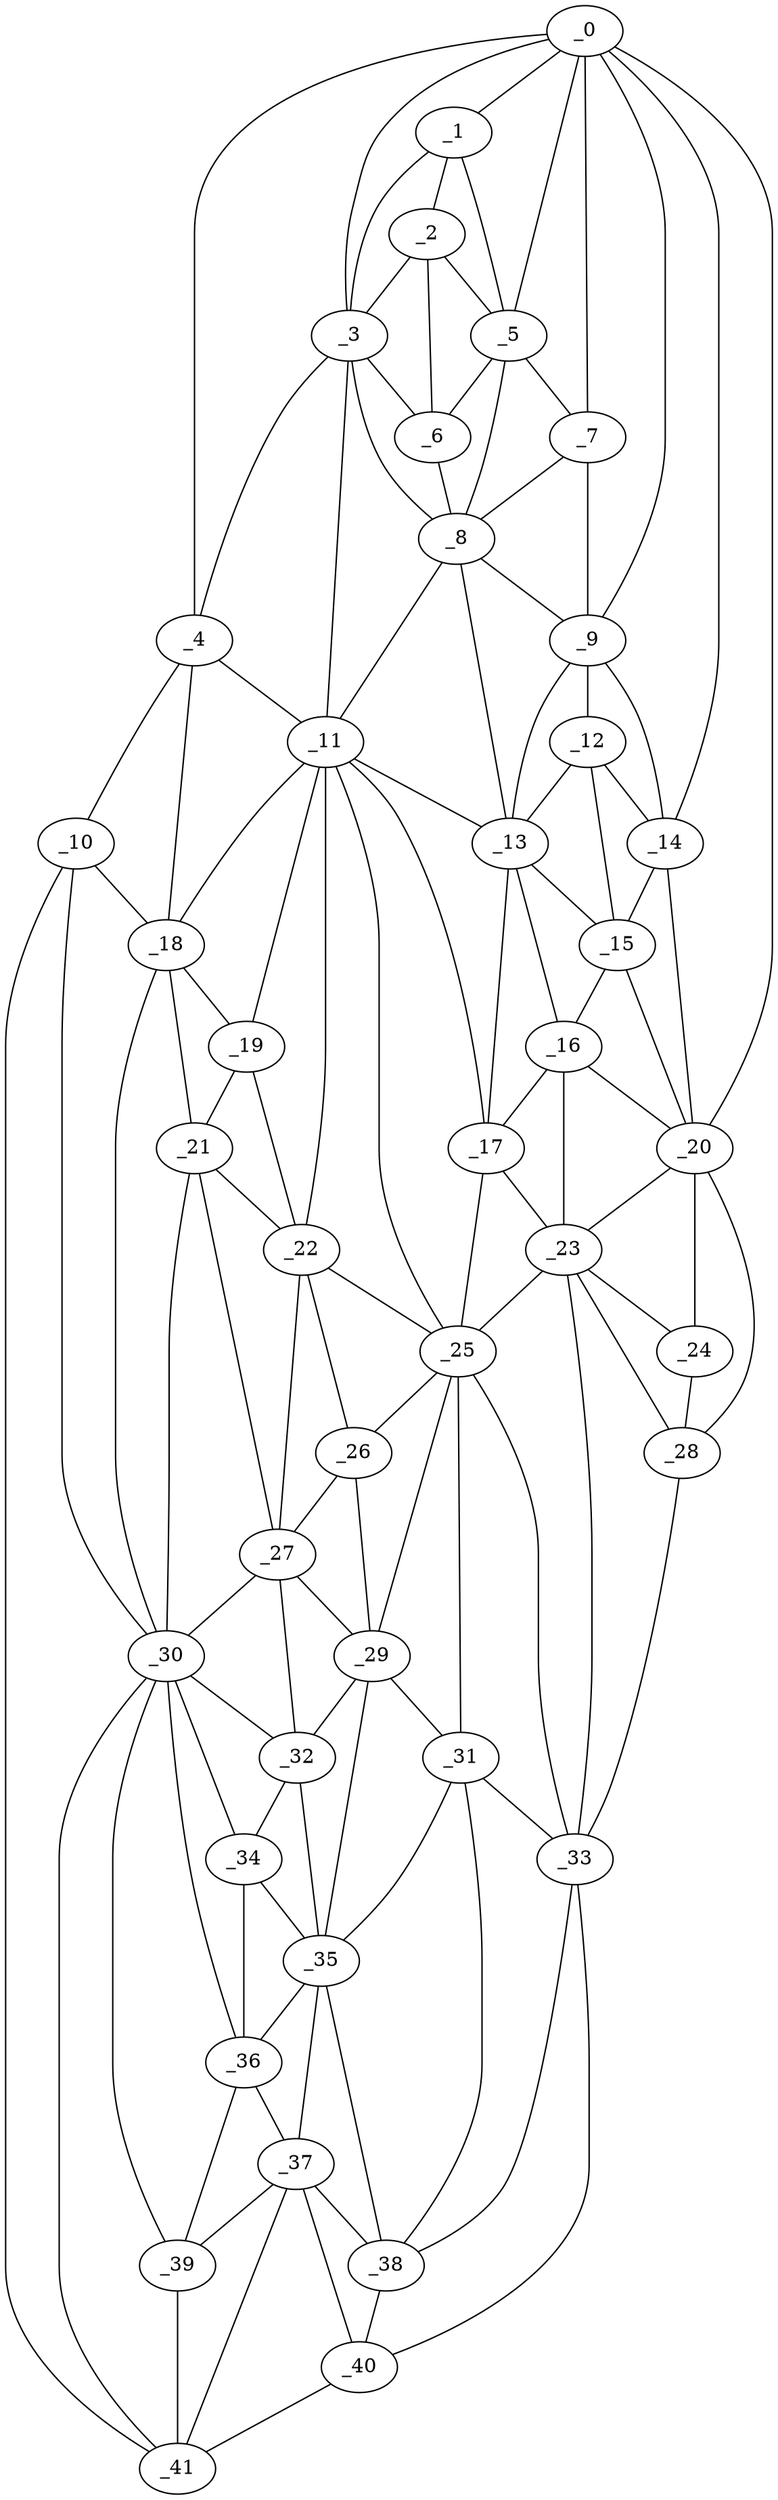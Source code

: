 graph "obj46__245.gxl" {
	_0	 [x=5,
		y=35];
	_1	 [x=15,
		y=40];
	_0 -- _1	 [valence=1];
	_3	 [x=25,
		y=57];
	_0 -- _3	 [valence=2];
	_4	 [x=25,
		y=81];
	_0 -- _4	 [valence=1];
	_5	 [x=30,
		y=37];
	_0 -- _5	 [valence=2];
	_7	 [x=40,
		y=35];
	_0 -- _7	 [valence=2];
	_9	 [x=49,
		y=33];
	_0 -- _9	 [valence=1];
	_14	 [x=60,
		y=32];
	_0 -- _14	 [valence=2];
	_20	 [x=70,
		y=31];
	_0 -- _20	 [valence=1];
	_2	 [x=25,
		y=41];
	_1 -- _2	 [valence=2];
	_1 -- _3	 [valence=1];
	_1 -- _5	 [valence=2];
	_2 -- _3	 [valence=2];
	_2 -- _5	 [valence=2];
	_6	 [x=31,
		y=41];
	_2 -- _6	 [valence=2];
	_3 -- _4	 [valence=2];
	_3 -- _6	 [valence=1];
	_8	 [x=40,
		y=39];
	_3 -- _8	 [valence=2];
	_11	 [x=54,
		y=68];
	_3 -- _11	 [valence=1];
	_10	 [x=51,
		y=105];
	_4 -- _10	 [valence=1];
	_4 -- _11	 [valence=2];
	_18	 [x=64,
		y=91];
	_4 -- _18	 [valence=1];
	_5 -- _6	 [valence=2];
	_5 -- _7	 [valence=2];
	_5 -- _8	 [valence=2];
	_6 -- _8	 [valence=1];
	_7 -- _8	 [valence=1];
	_7 -- _9	 [valence=1];
	_8 -- _9	 [valence=2];
	_8 -- _11	 [valence=2];
	_13	 [x=57,
		y=44];
	_8 -- _13	 [valence=1];
	_12	 [x=56,
		y=33];
	_9 -- _12	 [valence=2];
	_9 -- _13	 [valence=2];
	_9 -- _14	 [valence=2];
	_10 -- _18	 [valence=2];
	_30	 [x=90,
		y=96];
	_10 -- _30	 [valence=1];
	_41	 [x=126,
		y=92];
	_10 -- _41	 [valence=1];
	_11 -- _13	 [valence=2];
	_17	 [x=61,
		y=52];
	_11 -- _17	 [valence=1];
	_11 -- _18	 [valence=2];
	_19	 [x=67,
		y=81];
	_11 -- _19	 [valence=2];
	_22	 [x=73,
		y=80];
	_11 -- _22	 [valence=1];
	_25	 [x=80,
		y=60];
	_11 -- _25	 [valence=2];
	_12 -- _13	 [valence=2];
	_12 -- _14	 [valence=2];
	_15	 [x=61,
		y=36];
	_12 -- _15	 [valence=2];
	_13 -- _15	 [valence=2];
	_16	 [x=61,
		y=43];
	_13 -- _16	 [valence=2];
	_13 -- _17	 [valence=2];
	_14 -- _15	 [valence=2];
	_14 -- _20	 [valence=1];
	_15 -- _16	 [valence=2];
	_15 -- _20	 [valence=1];
	_16 -- _17	 [valence=1];
	_16 -- _20	 [valence=2];
	_23	 [x=75,
		y=48];
	_16 -- _23	 [valence=2];
	_17 -- _23	 [valence=2];
	_17 -- _25	 [valence=1];
	_18 -- _19	 [valence=2];
	_21	 [x=72,
		y=89];
	_18 -- _21	 [valence=2];
	_18 -- _30	 [valence=1];
	_19 -- _21	 [valence=2];
	_19 -- _22	 [valence=2];
	_20 -- _23	 [valence=1];
	_24	 [x=79,
		y=36];
	_20 -- _24	 [valence=2];
	_28	 [x=86,
		y=36];
	_20 -- _28	 [valence=1];
	_21 -- _22	 [valence=1];
	_27	 [x=82,
		y=88];
	_21 -- _27	 [valence=2];
	_21 -- _30	 [valence=2];
	_22 -- _25	 [valence=2];
	_26	 [x=80,
		y=79];
	_22 -- _26	 [valence=2];
	_22 -- _27	 [valence=2];
	_23 -- _24	 [valence=1];
	_23 -- _25	 [valence=2];
	_23 -- _28	 [valence=2];
	_33	 [x=98,
		y=43];
	_23 -- _33	 [valence=1];
	_24 -- _28	 [valence=2];
	_25 -- _26	 [valence=1];
	_29	 [x=87,
		y=78];
	_25 -- _29	 [valence=1];
	_31	 [x=92,
		y=62];
	_25 -- _31	 [valence=2];
	_25 -- _33	 [valence=1];
	_26 -- _27	 [valence=1];
	_26 -- _29	 [valence=2];
	_27 -- _29	 [valence=1];
	_27 -- _30	 [valence=2];
	_32	 [x=97,
		y=85];
	_27 -- _32	 [valence=2];
	_28 -- _33	 [valence=1];
	_29 -- _31	 [valence=2];
	_29 -- _32	 [valence=1];
	_35	 [x=104,
		y=75];
	_29 -- _35	 [valence=1];
	_30 -- _32	 [valence=2];
	_34	 [x=100,
		y=85];
	_30 -- _34	 [valence=1];
	_36	 [x=104,
		y=85];
	_30 -- _36	 [valence=1];
	_39	 [x=112,
		y=88];
	_30 -- _39	 [valence=2];
	_30 -- _41	 [valence=1];
	_31 -- _33	 [valence=2];
	_31 -- _35	 [valence=2];
	_38	 [x=112,
		y=59];
	_31 -- _38	 [valence=1];
	_32 -- _34	 [valence=2];
	_32 -- _35	 [valence=2];
	_33 -- _38	 [valence=1];
	_40	 [x=126,
		y=62];
	_33 -- _40	 [valence=1];
	_34 -- _35	 [valence=1];
	_34 -- _36	 [valence=2];
	_35 -- _36	 [valence=2];
	_37	 [x=108,
		y=74];
	_35 -- _37	 [valence=1];
	_35 -- _38	 [valence=2];
	_36 -- _37	 [valence=2];
	_36 -- _39	 [valence=2];
	_37 -- _38	 [valence=2];
	_37 -- _39	 [valence=2];
	_37 -- _40	 [valence=2];
	_37 -- _41	 [valence=1];
	_38 -- _40	 [valence=1];
	_39 -- _41	 [valence=2];
	_40 -- _41	 [valence=1];
}
